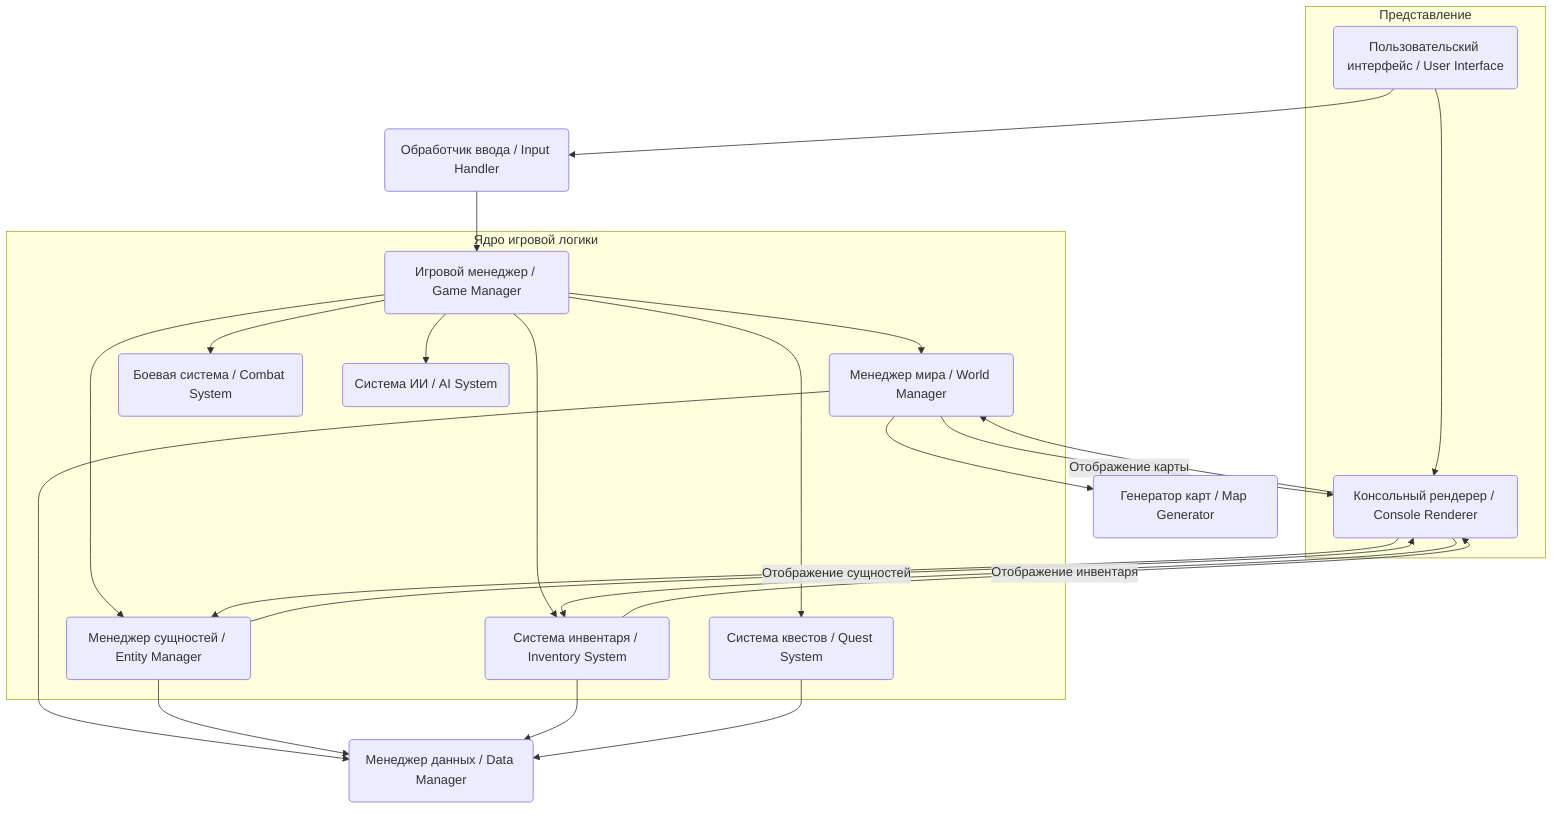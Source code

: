 ---
config:
  layout: dagre
---
flowchart TD
 subgraph CoreLogic["Ядро игровой логики"]
        GM("Игровой менеджер / Game Manager")
        WM("Менеджер мира / World Manager")
        EM("Менеджер сущностей / Entity Manager")
        CS("Боевая система / Combat System")
        IS("Система инвентаря / Inventory System")
        QS("Система квестов / Quest System")
        AIS("Система ИИ / AI System")
  end
 subgraph Presentation["Представление"]
        UA("Пользовательский интерфейс / User Interface")
        CR("Консольный рендерер / Console Renderer")
  end
    UA --> IH("Обработчик ввода / Input Handler") & CR
    IH --> GM
    GM --> WM & EM & CS & IS & QS & AIS
    WM --> MG("Генератор карт / Map Generator") & DM("Менеджер данных / Data Manager")
    EM --> DM
    IS --> DM
    QS --> DM
    CR --> WM & EM & IS
    WM -- Отображение карты --> CR
    EM -- Отображение сущностей --> CR
    IS -- Отображение инвентаря --> CR